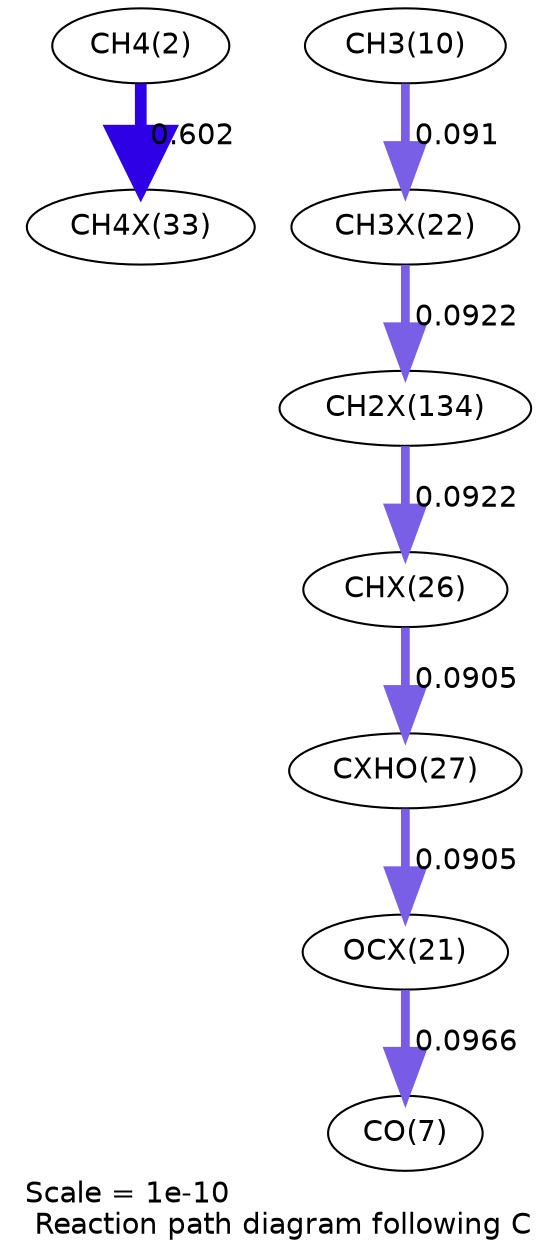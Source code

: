 digraph reaction_paths {
center=1;
s4 -> s32[fontname="Helvetica", penwidth=5.62, arrowsize=2.81, color="0.7, 1.1, 0.9"
, label=" 0.602"];
s12 -> s27[fontname="Helvetica", penwidth=4.19, arrowsize=2.1, color="0.7, 0.591, 0.9"
, label=" 0.091"];
s27 -> s39[fontname="Helvetica", penwidth=4.2, arrowsize=2.1, color="0.7, 0.592, 0.9"
, label=" 0.0922"];
s39 -> s30[fontname="Helvetica", penwidth=4.2, arrowsize=2.1, color="0.7, 0.592, 0.9"
, label=" 0.0922"];
s30 -> s31[fontname="Helvetica", penwidth=4.19, arrowsize=2.09, color="0.7, 0.59, 0.9"
, label=" 0.0905"];
s31 -> s26[fontname="Helvetica", penwidth=4.19, arrowsize=2.09, color="0.7, 0.59, 0.9"
, label=" 0.0905"];
s26 -> s9[fontname="Helvetica", penwidth=4.24, arrowsize=2.12, color="0.7, 0.597, 0.9"
, label=" 0.0966"];
s4 [ fontname="Helvetica", label="CH4(2)"];
s9 [ fontname="Helvetica", label="CO(7)"];
s12 [ fontname="Helvetica", label="CH3(10)"];
s26 [ fontname="Helvetica", label="OCX(21)"];
s27 [ fontname="Helvetica", label="CH3X(22)"];
s30 [ fontname="Helvetica", label="CHX(26)"];
s31 [ fontname="Helvetica", label="CXHO(27)"];
s32 [ fontname="Helvetica", label="CH4X(33)"];
s39 [ fontname="Helvetica", label="CH2X(134)"];
 label = "Scale = 1e-10\l Reaction path diagram following C";
 fontname = "Helvetica";
}
